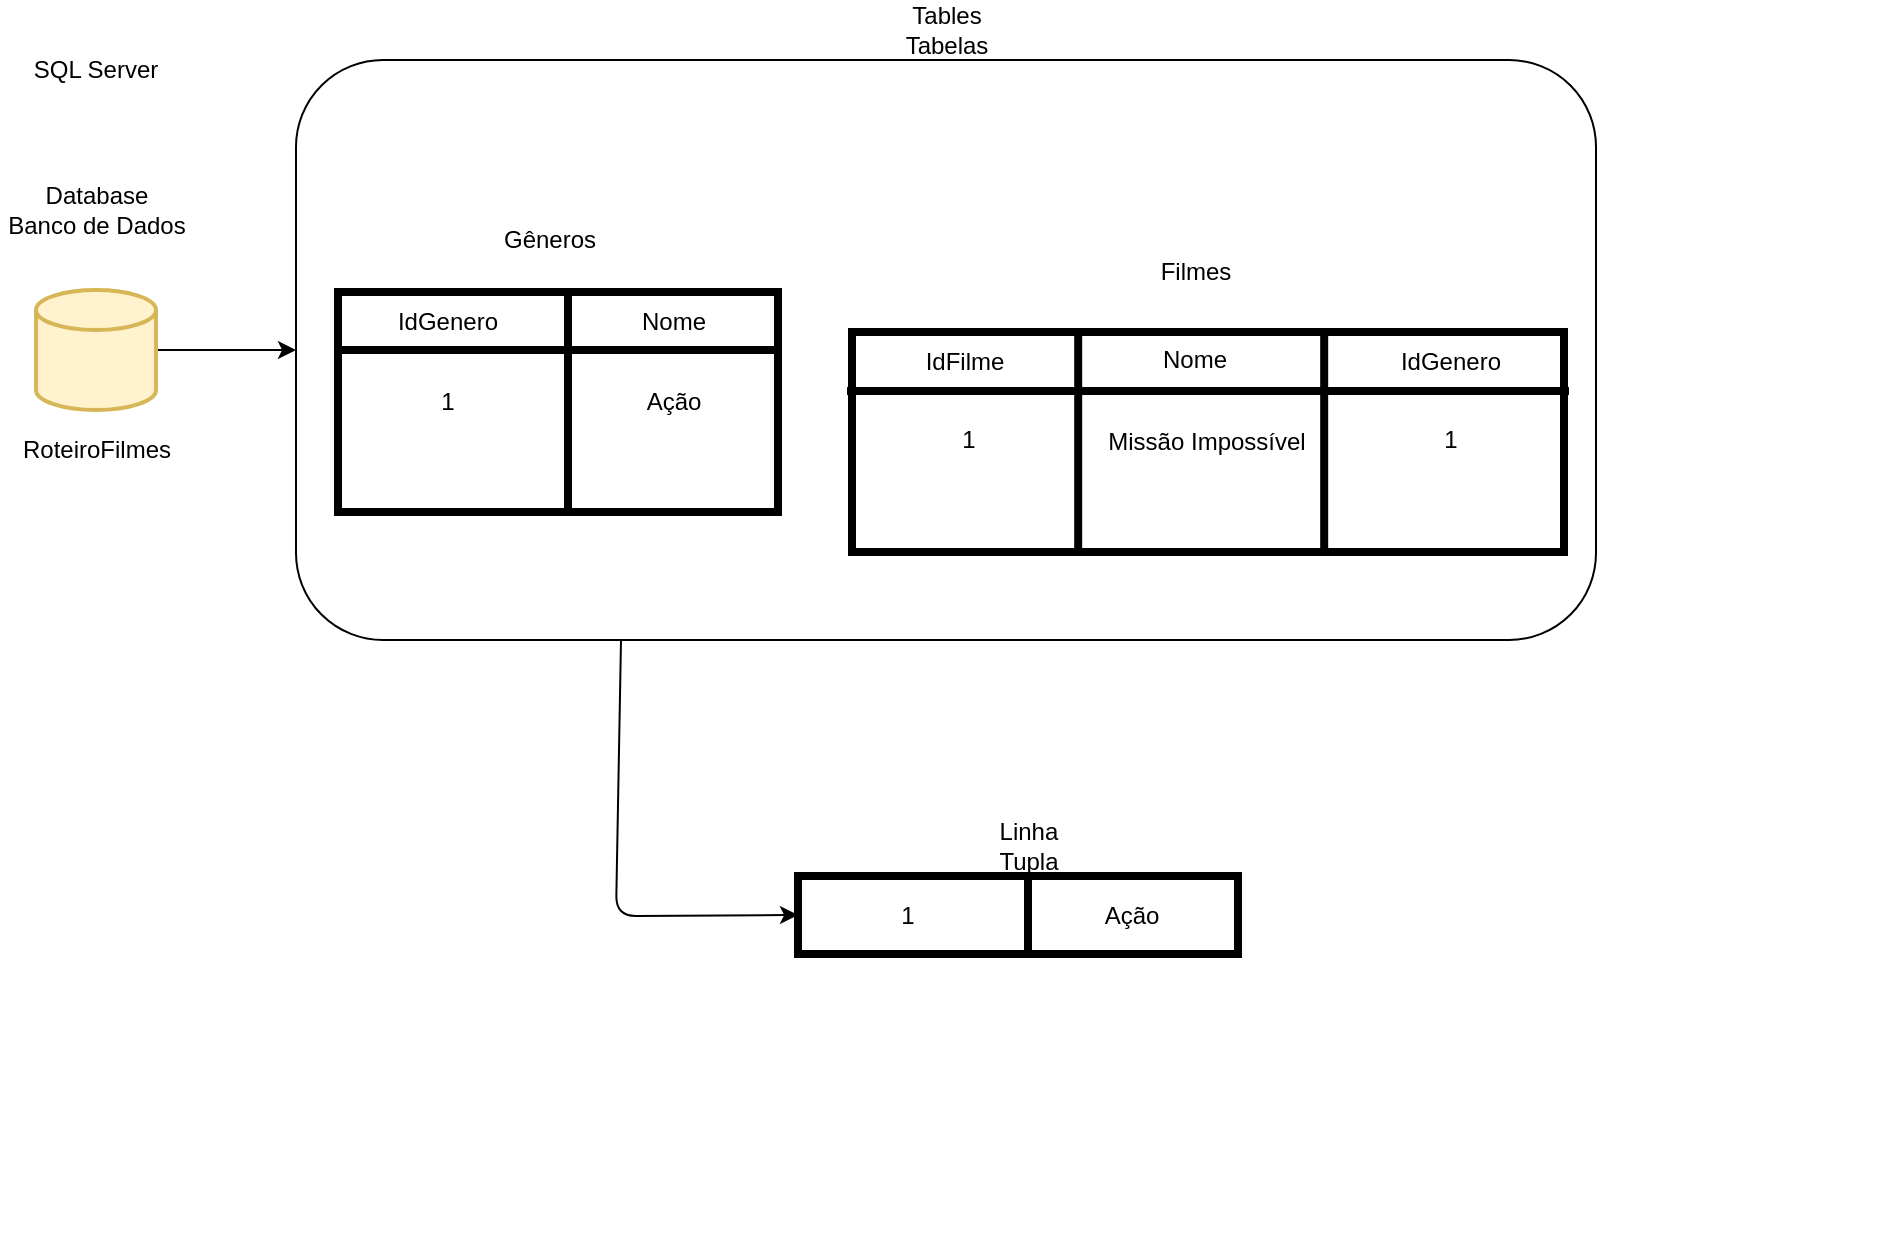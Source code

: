 <mxfile version="10.8.0" type="device"><diagram id="yOFVJl5L1QphzZ_HUUe2" name="Page-1"><mxGraphModel dx="1394" dy="803" grid="1" gridSize="10" guides="1" tooltips="1" connect="1" arrows="1" fold="1" page="1" pageScale="1" pageWidth="1169" pageHeight="827" math="0" shadow="0"><root><mxCell id="0"/><mxCell id="1" parent="0"/><mxCell id="qdbFyPVG-Ra4ynEDGYpv-5" style="edgeStyle=orthogonalEdgeStyle;rounded=0;orthogonalLoop=1;jettySize=auto;html=1;entryX=0;entryY=0.5;entryDx=0;entryDy=0;" edge="1" parent="1" source="qdbFyPVG-Ra4ynEDGYpv-1" target="qdbFyPVG-Ra4ynEDGYpv-4"><mxGeometry relative="1" as="geometry"/></mxCell><mxCell id="qdbFyPVG-Ra4ynEDGYpv-4" value="" style="rounded=1;whiteSpace=wrap;html=1;" vertex="1" parent="1"><mxGeometry x="210" y="50" width="650" height="290" as="geometry"/></mxCell><mxCell id="qdbFyPVG-Ra4ynEDGYpv-8" value="Gêneros" style="text;html=1;strokeColor=none;fillColor=none;align=center;verticalAlign=middle;whiteSpace=wrap;rounded=0;" vertex="1" parent="1"><mxGeometry x="262" y="130" width="150" height="20" as="geometry"/></mxCell><mxCell id="qdbFyPVG-Ra4ynEDGYpv-1" value="" style="strokeWidth=2;html=1;shape=mxgraph.flowchart.database;whiteSpace=wrap;fillColor=#fff2cc;strokeColor=#d6b656;" vertex="1" parent="1"><mxGeometry x="80" y="165" width="60" height="60" as="geometry"/></mxCell><mxCell id="qdbFyPVG-Ra4ynEDGYpv-2" value="SQL Server" style="text;html=1;strokeColor=none;fillColor=none;align=center;verticalAlign=middle;whiteSpace=wrap;rounded=0;" vertex="1" parent="1"><mxGeometry x="75" y="40" width="70" height="30" as="geometry"/></mxCell><mxCell id="qdbFyPVG-Ra4ynEDGYpv-9" value="RoteiroFilmes" style="text;html=1;strokeColor=none;fillColor=none;align=center;verticalAlign=middle;whiteSpace=wrap;rounded=0;" vertex="1" parent="1"><mxGeometry x="62.5" y="230" width="95" height="30" as="geometry"/></mxCell><mxCell id="qdbFyPVG-Ra4ynEDGYpv-10" value="Filmes" style="text;html=1;strokeColor=none;fillColor=none;align=center;verticalAlign=middle;whiteSpace=wrap;rounded=0;" vertex="1" parent="1"><mxGeometry x="584.5" y="146" width="150" height="20" as="geometry"/></mxCell><mxCell id="qdbFyPVG-Ra4ynEDGYpv-11" value="&lt;div&gt;Database&lt;/div&gt;&lt;div&gt;Banco de Dados&lt;br&gt;&lt;/div&gt;" style="text;html=1;strokeColor=none;fillColor=none;align=center;verticalAlign=middle;whiteSpace=wrap;rounded=0;" vertex="1" parent="1"><mxGeometry x="62.5" y="110" width="95" height="30" as="geometry"/></mxCell><mxCell id="qdbFyPVG-Ra4ynEDGYpv-13" value="&lt;div&gt;Tables&lt;/div&gt;&lt;div&gt;Tabelas&lt;br&gt;&lt;/div&gt;" style="text;html=1;strokeColor=none;fillColor=none;align=center;verticalAlign=middle;whiteSpace=wrap;rounded=0;" vertex="1" parent="1"><mxGeometry x="487.5" y="20" width="95" height="30" as="geometry"/></mxCell><mxCell id="qdbFyPVG-Ra4ynEDGYpv-24" value="" style="group" vertex="1" connectable="0" parent="1"><mxGeometry x="652" y="350" width="359.182" height="293" as="geometry"/></mxCell><mxCell id="qdbFyPVG-Ra4ynEDGYpv-36" value="" style="group" vertex="1" connectable="0" parent="qdbFyPVG-Ra4ynEDGYpv-24"><mxGeometry x="-0.136" y="-70" width="356.318" height="361" as="geometry"/></mxCell><mxCell id="qdbFyPVG-Ra4ynEDGYpv-38" value="" style="group" vertex="1" connectable="0" parent="qdbFyPVG-Ra4ynEDGYpv-36"><mxGeometry x="-164" y="-245" width="356.318" height="361" as="geometry"/></mxCell><mxCell id="qdbFyPVG-Ra4ynEDGYpv-25" value="" style="rounded=0;whiteSpace=wrap;html=1;strokeWidth=4;" vertex="1" parent="qdbFyPVG-Ra4ynEDGYpv-38"><mxGeometry x="0.136" y="151" width="356" height="110" as="geometry"/></mxCell><mxCell id="qdbFyPVG-Ra4ynEDGYpv-26" value="" style="line;strokeWidth=4;direction=south;html=1;perimeter=backbonePerimeter;points=[];outlineConnect=0;" vertex="1" parent="qdbFyPVG-Ra4ynEDGYpv-38"><mxGeometry x="105.136" y="151" width="16.182" height="110" as="geometry"/></mxCell><mxCell id="qdbFyPVG-Ra4ynEDGYpv-27" value="" style="line;strokeWidth=4;direction=south;html=1;perimeter=backbonePerimeter;points=[];outlineConnect=0;rotation=90;" vertex="1" parent="qdbFyPVG-Ra4ynEDGYpv-38"><mxGeometry x="170.136" width="16" height="361" as="geometry"/></mxCell><mxCell id="qdbFyPVG-Ra4ynEDGYpv-28" value="IdFilme" style="text;html=1;strokeColor=none;fillColor=none;align=center;verticalAlign=middle;whiteSpace=wrap;rounded=0;" vertex="1" parent="qdbFyPVG-Ra4ynEDGYpv-38"><mxGeometry y="151" width="113.273" height="30" as="geometry"/></mxCell><mxCell id="qdbFyPVG-Ra4ynEDGYpv-29" value="Nome" style="text;html=1;strokeColor=none;fillColor=none;align=center;verticalAlign=middle;whiteSpace=wrap;rounded=0;" vertex="1" parent="qdbFyPVG-Ra4ynEDGYpv-38"><mxGeometry x="115.045" y="150" width="113.273" height="30" as="geometry"/></mxCell><mxCell id="qdbFyPVG-Ra4ynEDGYpv-30" value="1" style="text;html=1;strokeColor=none;fillColor=none;align=center;verticalAlign=middle;whiteSpace=wrap;rounded=0;" vertex="1" parent="qdbFyPVG-Ra4ynEDGYpv-38"><mxGeometry x="2" y="190" width="113.273" height="30" as="geometry"/></mxCell><mxCell id="qdbFyPVG-Ra4ynEDGYpv-31" value="1" style="text;html=1;strokeColor=none;fillColor=none;align=center;verticalAlign=middle;whiteSpace=wrap;rounded=0;" vertex="1" parent="qdbFyPVG-Ra4ynEDGYpv-38"><mxGeometry x="243.045" y="190" width="113.273" height="30" as="geometry"/></mxCell><mxCell id="qdbFyPVG-Ra4ynEDGYpv-32" value="IdGenero" style="text;html=1;strokeColor=none;fillColor=none;align=center;verticalAlign=middle;whiteSpace=wrap;rounded=0;" vertex="1" parent="qdbFyPVG-Ra4ynEDGYpv-38"><mxGeometry x="243.136" y="151.5" width="113" height="29" as="geometry"/></mxCell><mxCell id="qdbFyPVG-Ra4ynEDGYpv-33" value="" style="line;strokeWidth=4;direction=south;html=1;perimeter=backbonePerimeter;points=[];outlineConnect=0;" vertex="1" parent="qdbFyPVG-Ra4ynEDGYpv-38"><mxGeometry x="228.136" y="150" width="16.182" height="110" as="geometry"/></mxCell><mxCell id="qdbFyPVG-Ra4ynEDGYpv-34" value="Missão Impossível" style="text;html=1;strokeColor=none;fillColor=none;align=center;verticalAlign=middle;whiteSpace=wrap;rounded=0;" vertex="1" parent="qdbFyPVG-Ra4ynEDGYpv-38"><mxGeometry x="121.5" y="191" width="113.273" height="30" as="geometry"/></mxCell><mxCell id="qdbFyPVG-Ra4ynEDGYpv-37" value="" style="group" vertex="1" connectable="0" parent="1"><mxGeometry x="231" y="85" width="220" height="220" as="geometry"/></mxCell><mxCell id="qdbFyPVG-Ra4ynEDGYpv-35" value="" style="group" vertex="1" connectable="0" parent="qdbFyPVG-Ra4ynEDGYpv-37"><mxGeometry width="220" height="220" as="geometry"/></mxCell><mxCell id="qdbFyPVG-Ra4ynEDGYpv-14" value="" style="rounded=0;whiteSpace=wrap;html=1;strokeWidth=4;" vertex="1" parent="qdbFyPVG-Ra4ynEDGYpv-35"><mxGeometry y="81" width="220" height="110" as="geometry"/></mxCell><mxCell id="qdbFyPVG-Ra4ynEDGYpv-17" value="" style="line;strokeWidth=4;direction=south;html=1;perimeter=backbonePerimeter;points=[];outlineConnect=0;" vertex="1" parent="qdbFyPVG-Ra4ynEDGYpv-35"><mxGeometry x="110" y="81" width="10" height="110" as="geometry"/></mxCell><mxCell id="qdbFyPVG-Ra4ynEDGYpv-18" value="" style="line;strokeWidth=4;direction=south;html=1;perimeter=backbonePerimeter;points=[];outlineConnect=0;rotation=90;" vertex="1" parent="qdbFyPVG-Ra4ynEDGYpv-35"><mxGeometry x="106" width="10" height="220" as="geometry"/></mxCell><mxCell id="qdbFyPVG-Ra4ynEDGYpv-19" value="IdGenero" style="text;html=1;strokeColor=none;fillColor=none;align=center;verticalAlign=middle;whiteSpace=wrap;rounded=0;" vertex="1" parent="qdbFyPVG-Ra4ynEDGYpv-35"><mxGeometry x="20" y="81" width="70" height="30" as="geometry"/></mxCell><mxCell id="qdbFyPVG-Ra4ynEDGYpv-20" value="Nome" style="text;html=1;strokeColor=none;fillColor=none;align=center;verticalAlign=middle;whiteSpace=wrap;rounded=0;" vertex="1" parent="qdbFyPVG-Ra4ynEDGYpv-35"><mxGeometry x="132.5" y="81" width="70" height="30" as="geometry"/></mxCell><mxCell id="qdbFyPVG-Ra4ynEDGYpv-21" value="1" style="text;html=1;strokeColor=none;fillColor=none;align=center;verticalAlign=middle;whiteSpace=wrap;rounded=0;" vertex="1" parent="qdbFyPVG-Ra4ynEDGYpv-35"><mxGeometry x="20" y="121" width="70" height="30" as="geometry"/></mxCell><mxCell id="qdbFyPVG-Ra4ynEDGYpv-22" value="Ação" style="text;html=1;strokeColor=none;fillColor=none;align=center;verticalAlign=middle;whiteSpace=wrap;rounded=0;" vertex="1" parent="qdbFyPVG-Ra4ynEDGYpv-35"><mxGeometry x="132.5" y="121" width="70" height="30" as="geometry"/></mxCell><mxCell id="qdbFyPVG-Ra4ynEDGYpv-41" value="" style="group" vertex="1" connectable="0" parent="1"><mxGeometry x="461" y="377" width="220" height="220" as="geometry"/></mxCell><mxCell id="qdbFyPVG-Ra4ynEDGYpv-42" value="" style="rounded=0;whiteSpace=wrap;html=1;strokeWidth=4;" vertex="1" parent="qdbFyPVG-Ra4ynEDGYpv-41"><mxGeometry y="81" width="220" height="39" as="geometry"/></mxCell><mxCell id="qdbFyPVG-Ra4ynEDGYpv-43" value="" style="line;strokeWidth=4;direction=south;html=1;perimeter=backbonePerimeter;points=[];outlineConnect=0;" vertex="1" parent="qdbFyPVG-Ra4ynEDGYpv-41"><mxGeometry x="110" y="81" width="10" height="39" as="geometry"/></mxCell><mxCell id="qdbFyPVG-Ra4ynEDGYpv-47" value="1" style="text;html=1;strokeColor=none;fillColor=none;align=center;verticalAlign=middle;whiteSpace=wrap;rounded=0;" vertex="1" parent="qdbFyPVG-Ra4ynEDGYpv-41"><mxGeometry x="20" y="85.5" width="70" height="30" as="geometry"/></mxCell><mxCell id="qdbFyPVG-Ra4ynEDGYpv-48" value="Ação" style="text;html=1;strokeColor=none;fillColor=none;align=center;verticalAlign=middle;whiteSpace=wrap;rounded=0;" vertex="1" parent="qdbFyPVG-Ra4ynEDGYpv-41"><mxGeometry x="132" y="85.5" width="70" height="30" as="geometry"/></mxCell><mxCell id="qdbFyPVG-Ra4ynEDGYpv-49" value="&lt;div&gt;Linha&lt;/div&gt;&lt;div&gt;Tupla&lt;br&gt;&lt;/div&gt;" style="text;html=1;strokeColor=none;fillColor=none;align=center;verticalAlign=middle;whiteSpace=wrap;rounded=0;" vertex="1" parent="qdbFyPVG-Ra4ynEDGYpv-41"><mxGeometry x="67.5" y="51" width="95" height="30" as="geometry"/></mxCell><mxCell id="qdbFyPVG-Ra4ynEDGYpv-50" value="" style="endArrow=classic;html=1;exitX=0.25;exitY=1;exitDx=0;exitDy=0;entryX=0;entryY=0.5;entryDx=0;entryDy=0;" edge="1" parent="1" source="qdbFyPVG-Ra4ynEDGYpv-4" target="qdbFyPVG-Ra4ynEDGYpv-42"><mxGeometry width="50" height="50" relative="1" as="geometry"><mxPoint x="390" y="420" as="sourcePoint"/><mxPoint x="440" y="370" as="targetPoint"/><Array as="points"><mxPoint x="370" y="478"/></Array></mxGeometry></mxCell></root></mxGraphModel></diagram></mxfile>